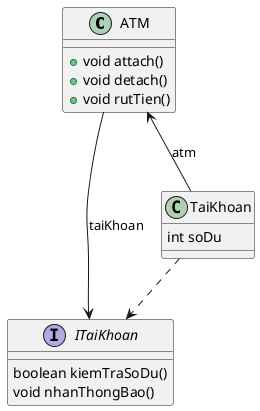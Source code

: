 @startuml


class ATM{
    + void attach()
    + void detach()
    + void rutTien()
}

interface ITaiKhoan{
    boolean kiemTraSoDu()
    void nhanThongBao()
}

class TaiKhoan{
    int soDu
}

TaiKhoan ..> ITaiKhoan
ATM <-- TaiKhoan : atm
ATM --> ITaiKhoan : taiKhoan
@enduml